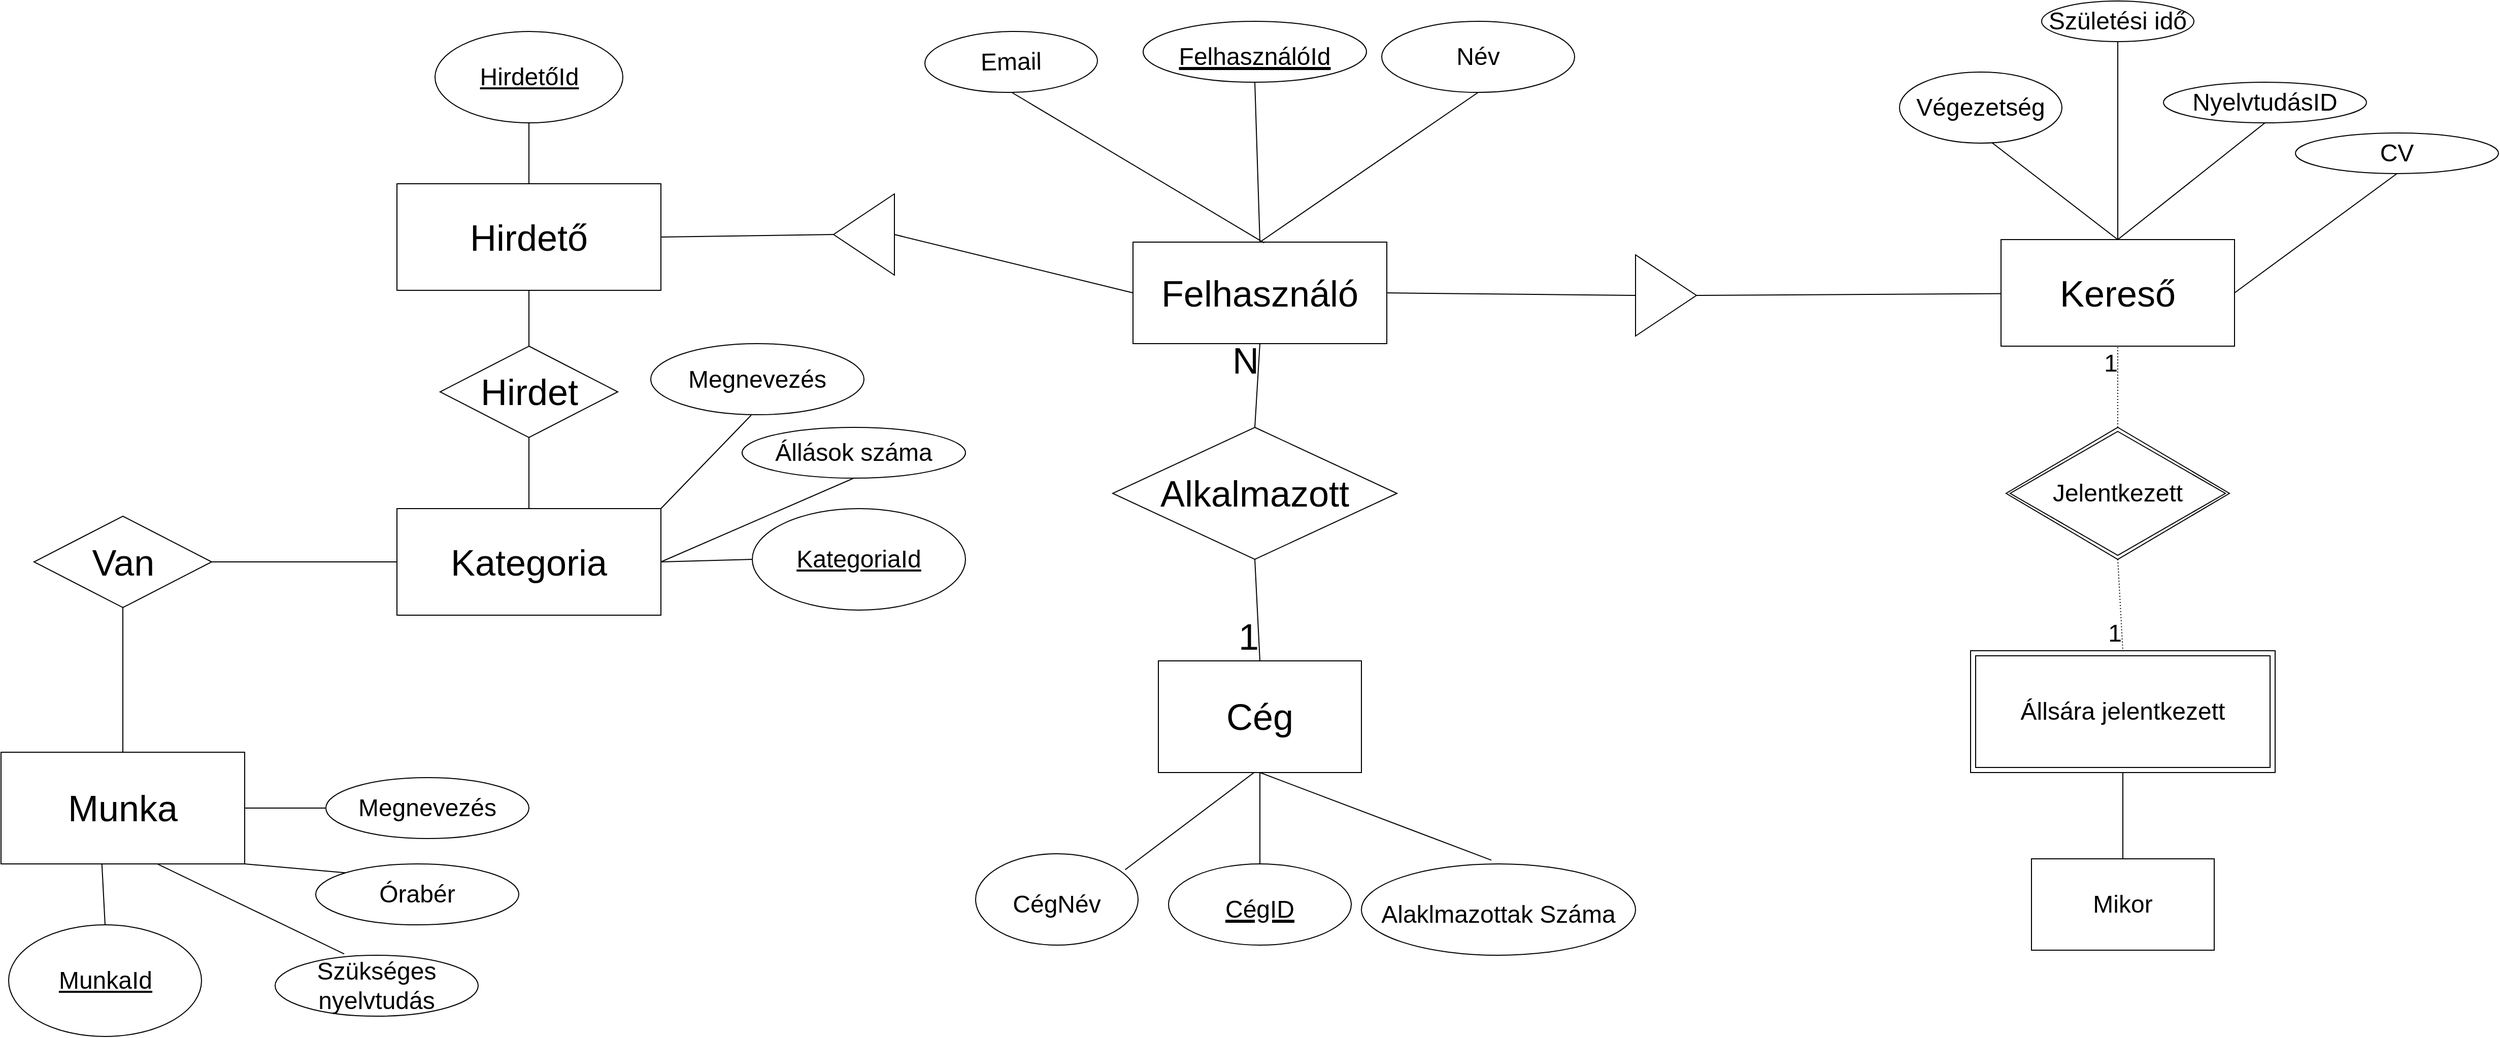 <mxfile version="20.8.3" type="device"><diagram id="R2lEEEUBdFMjLlhIrx00" name="Page-1"><mxGraphModel dx="3857" dy="1273" grid="1" gridSize="10" guides="1" tooltips="1" connect="1" arrows="1" fold="1" page="1" pageScale="1" pageWidth="1654" pageHeight="1169" math="0" shadow="0" extFonts="Permanent Marker^https://fonts.googleapis.com/css?family=Permanent+Marker"><root><mxCell id="0"/><mxCell id="1" parent="0"/><mxCell id="dJzDi09cMe0hp22p39DN-1" value="&lt;font style=&quot;font-size: 36px;&quot;&gt;Felhasználó&lt;/font&gt;" style="rounded=0;whiteSpace=wrap;html=1;" vertex="1" parent="1"><mxGeometry x="1335" y="277.5" width="250" height="100" as="geometry"/></mxCell><mxCell id="dJzDi09cMe0hp22p39DN-2" value="&lt;font style=&quot;font-size: 36px;&quot;&gt;Cég&lt;/font&gt;" style="rounded=0;whiteSpace=wrap;html=1;" vertex="1" parent="1"><mxGeometry x="1360" y="690" width="200" height="110" as="geometry"/></mxCell><mxCell id="dJzDi09cMe0hp22p39DN-3" value="&lt;font style=&quot;font-size: 36px;&quot;&gt;Munka&lt;/font&gt;" style="rounded=0;whiteSpace=wrap;html=1;" vertex="1" parent="1"><mxGeometry x="220" y="780" width="240" height="110" as="geometry"/></mxCell><mxCell id="dJzDi09cMe0hp22p39DN-4" value="&lt;font style=&quot;font-size: 36px;&quot;&gt;Hirdető&lt;/font&gt;" style="rounded=0;whiteSpace=wrap;html=1;" vertex="1" parent="1"><mxGeometry x="610" y="220" width="260" height="105" as="geometry"/></mxCell><mxCell id="dJzDi09cMe0hp22p39DN-5" value="&lt;font style=&quot;font-size: 36px;&quot;&gt;Kereső&lt;/font&gt;" style="rounded=0;whiteSpace=wrap;html=1;" vertex="1" parent="1"><mxGeometry x="2190" y="275" width="230" height="105" as="geometry"/></mxCell><mxCell id="dJzDi09cMe0hp22p39DN-8" value="Alkalmazott" style="shape=rhombus;perimeter=rhombusPerimeter;whiteSpace=wrap;html=1;align=center;fontSize=36;" vertex="1" parent="1"><mxGeometry x="1315" y="460" width="280" height="130" as="geometry"/></mxCell><mxCell id="dJzDi09cMe0hp22p39DN-10" value="&lt;font style=&quot;font-size: 24px;&quot;&gt;CégID&lt;/font&gt;" style="ellipse;whiteSpace=wrap;html=1;align=center;fontStyle=4;fontSize=36;" vertex="1" parent="1"><mxGeometry x="1370" y="890" width="180" height="80" as="geometry"/></mxCell><mxCell id="dJzDi09cMe0hp22p39DN-12" value="&lt;font style=&quot;font-size: 24px;&quot;&gt;CégNév&lt;/font&gt;" style="ellipse;whiteSpace=wrap;html=1;align=center;fontSize=36;" vertex="1" parent="1"><mxGeometry x="1180" y="880" width="160" height="90" as="geometry"/></mxCell><mxCell id="dJzDi09cMe0hp22p39DN-14" value="&lt;font style=&quot;font-size: 24px;&quot;&gt;Alaklmazottak Száma&lt;/font&gt;" style="ellipse;whiteSpace=wrap;html=1;align=center;fontSize=36;" vertex="1" parent="1"><mxGeometry x="1560" y="890" width="270" height="90" as="geometry"/></mxCell><mxCell id="dJzDi09cMe0hp22p39DN-15" value="" style="endArrow=none;html=1;rounded=0;fontSize=36;exitX=0.5;exitY=1;exitDx=0;exitDy=0;entryX=0.5;entryY=0;entryDx=0;entryDy=0;" edge="1" parent="1" source="dJzDi09cMe0hp22p39DN-2" target="dJzDi09cMe0hp22p39DN-10"><mxGeometry width="50" height="50" relative="1" as="geometry"><mxPoint x="1560" y="600" as="sourcePoint"/><mxPoint x="1610" y="550" as="targetPoint"/></mxGeometry></mxCell><mxCell id="dJzDi09cMe0hp22p39DN-16" value="" style="endArrow=none;html=1;rounded=0;fontSize=36;exitX=0.472;exitY=0.999;exitDx=0;exitDy=0;entryX=0.92;entryY=0.175;entryDx=0;entryDy=0;exitPerimeter=0;entryPerimeter=0;" edge="1" parent="1" source="dJzDi09cMe0hp22p39DN-2" target="dJzDi09cMe0hp22p39DN-12"><mxGeometry width="50" height="50" relative="1" as="geometry"><mxPoint x="1470" y="820" as="sourcePoint"/><mxPoint x="1470" y="900" as="targetPoint"/></mxGeometry></mxCell><mxCell id="dJzDi09cMe0hp22p39DN-17" value="" style="endArrow=none;html=1;rounded=0;fontSize=36;entryX=0.5;entryY=1;entryDx=0;entryDy=0;exitX=0.474;exitY=-0.041;exitDx=0;exitDy=0;exitPerimeter=0;" edge="1" parent="1" source="dJzDi09cMe0hp22p39DN-14" target="dJzDi09cMe0hp22p39DN-2"><mxGeometry width="50" height="50" relative="1" as="geometry"><mxPoint x="1560" y="960" as="sourcePoint"/><mxPoint x="1610" y="910" as="targetPoint"/></mxGeometry></mxCell><mxCell id="dJzDi09cMe0hp22p39DN-22" value="" style="endArrow=none;html=1;rounded=0;fontSize=36;exitX=0.5;exitY=1;exitDx=0;exitDy=0;entryX=0.5;entryY=0;entryDx=0;entryDy=0;" edge="1" parent="1" source="dJzDi09cMe0hp22p39DN-8" target="dJzDi09cMe0hp22p39DN-2"><mxGeometry relative="1" as="geometry"><mxPoint x="1470" y="300" as="sourcePoint"/><mxPoint x="1630" y="300" as="targetPoint"/></mxGeometry></mxCell><mxCell id="dJzDi09cMe0hp22p39DN-23" value="1" style="resizable=0;html=1;align=right;verticalAlign=bottom;fontSize=36;" connectable="0" vertex="1" parent="dJzDi09cMe0hp22p39DN-22"><mxGeometry x="1" relative="1" as="geometry"><mxPoint as="offset"/></mxGeometry></mxCell><mxCell id="dJzDi09cMe0hp22p39DN-24" value="" style="endArrow=none;html=1;rounded=0;fontSize=36;entryX=0.5;entryY=1;entryDx=0;entryDy=0;exitX=0.5;exitY=0;exitDx=0;exitDy=0;" edge="1" parent="1" source="dJzDi09cMe0hp22p39DN-8" target="dJzDi09cMe0hp22p39DN-1"><mxGeometry relative="1" as="geometry"><mxPoint x="1470" y="550" as="sourcePoint"/><mxPoint x="1630" y="550" as="targetPoint"/></mxGeometry></mxCell><mxCell id="dJzDi09cMe0hp22p39DN-25" value="N" style="resizable=0;html=1;align=right;verticalAlign=bottom;fontSize=36;" connectable="0" vertex="1" parent="dJzDi09cMe0hp22p39DN-24"><mxGeometry x="1" relative="1" as="geometry"><mxPoint y="40" as="offset"/></mxGeometry></mxCell><mxCell id="dJzDi09cMe0hp22p39DN-26" value="" style="triangle;whiteSpace=wrap;html=1;fontSize=36;" vertex="1" parent="1"><mxGeometry x="1830" y="290" width="60" height="80" as="geometry"/></mxCell><mxCell id="dJzDi09cMe0hp22p39DN-27" value="" style="endArrow=none;html=1;rounded=0;fontSize=36;entryX=1;entryY=0.5;entryDx=0;entryDy=0;exitX=0;exitY=0.5;exitDx=0;exitDy=0;" edge="1" parent="1" source="dJzDi09cMe0hp22p39DN-26" target="dJzDi09cMe0hp22p39DN-1"><mxGeometry width="50" height="50" relative="1" as="geometry"><mxPoint x="1520" y="240" as="sourcePoint"/><mxPoint x="1570" y="190" as="targetPoint"/></mxGeometry></mxCell><mxCell id="dJzDi09cMe0hp22p39DN-30" value="&lt;br&gt;" style="text;html=1;align=center;verticalAlign=middle;resizable=0;points=[];autosize=1;strokeColor=none;fillColor=none;fontSize=36;" vertex="1" parent="1"><mxGeometry x="1680" y="170" width="20" height="60" as="geometry"/></mxCell><mxCell id="dJzDi09cMe0hp22p39DN-31" value="" style="endArrow=none;html=1;rounded=0;fontSize=36;exitX=1;exitY=0.5;exitDx=0;exitDy=0;" edge="1" parent="1" source="dJzDi09cMe0hp22p39DN-26" target="dJzDi09cMe0hp22p39DN-5"><mxGeometry width="50" height="50" relative="1" as="geometry"><mxPoint x="1850" y="210" as="sourcePoint"/><mxPoint x="1620" y="220.0" as="targetPoint"/></mxGeometry></mxCell><mxCell id="dJzDi09cMe0hp22p39DN-32" value="" style="endArrow=none;html=1;rounded=0;fontSize=36;entryX=0;entryY=0.5;entryDx=0;entryDy=0;exitX=0;exitY=0.5;exitDx=0;exitDy=0;" edge="1" parent="1" source="dJzDi09cMe0hp22p39DN-33" target="dJzDi09cMe0hp22p39DN-1"><mxGeometry width="50" height="50" relative="1" as="geometry"><mxPoint x="1220" y="210" as="sourcePoint"/><mxPoint x="1630" y="230.0" as="targetPoint"/></mxGeometry></mxCell><mxCell id="dJzDi09cMe0hp22p39DN-33" value="" style="triangle;whiteSpace=wrap;html=1;fontSize=36;rotation=-180;" vertex="1" parent="1"><mxGeometry x="1040" y="230" width="60" height="80" as="geometry"/></mxCell><mxCell id="dJzDi09cMe0hp22p39DN-35" value="" style="endArrow=none;html=1;rounded=0;fontSize=36;entryX=1;entryY=0.5;entryDx=0;entryDy=0;exitX=1;exitY=0.5;exitDx=0;exitDy=0;" edge="1" parent="1" source="dJzDi09cMe0hp22p39DN-4" target="dJzDi09cMe0hp22p39DN-33"><mxGeometry width="50" height="50" relative="1" as="geometry"><mxPoint x="1850" y="220" as="sourcePoint"/><mxPoint x="1595" y="220" as="targetPoint"/></mxGeometry></mxCell><mxCell id="dJzDi09cMe0hp22p39DN-36" value="&lt;font style=&quot;font-size: 24px;&quot;&gt;FelhasználóId&lt;/font&gt;" style="ellipse;whiteSpace=wrap;html=1;align=center;fontStyle=4;fontSize=36;" vertex="1" parent="1"><mxGeometry x="1345" y="60" width="220" height="60" as="geometry"/></mxCell><mxCell id="dJzDi09cMe0hp22p39DN-37" value="Email" style="ellipse;whiteSpace=wrap;html=1;align=center;fontSize=24;rotation=-1;" vertex="1" parent="1"><mxGeometry x="1130" y="70" width="170" height="60" as="geometry"/></mxCell><mxCell id="dJzDi09cMe0hp22p39DN-38" value="Név" style="ellipse;whiteSpace=wrap;html=1;align=center;fontSize=24;" vertex="1" parent="1"><mxGeometry x="1580" y="60" width="190" height="70" as="geometry"/></mxCell><mxCell id="dJzDi09cMe0hp22p39DN-40" value="Végezetség" style="ellipse;whiteSpace=wrap;html=1;align=center;fontSize=24;" vertex="1" parent="1"><mxGeometry x="2090" y="110" width="160" height="70" as="geometry"/></mxCell><mxCell id="dJzDi09cMe0hp22p39DN-41" value="Születési idő" style="ellipse;whiteSpace=wrap;html=1;align=center;fontSize=24;" vertex="1" parent="1"><mxGeometry x="2230" y="40" width="150" height="40" as="geometry"/></mxCell><mxCell id="dJzDi09cMe0hp22p39DN-42" value="NyelvtudásID" style="ellipse;whiteSpace=wrap;html=1;align=center;fontSize=24;" vertex="1" parent="1"><mxGeometry x="2350" y="120" width="200" height="40" as="geometry"/></mxCell><mxCell id="dJzDi09cMe0hp22p39DN-43" value="" style="endArrow=none;html=1;rounded=0;fontSize=36;entryX=0.5;entryY=0;entryDx=0;entryDy=0;exitX=0.5;exitY=1;exitDx=0;exitDy=0;" edge="1" parent="1" source="dJzDi09cMe0hp22p39DN-36" target="dJzDi09cMe0hp22p39DN-1"><mxGeometry width="50" height="50" relative="1" as="geometry"><mxPoint x="1840" y="340" as="sourcePoint"/><mxPoint x="1590" y="340" as="targetPoint"/></mxGeometry></mxCell><mxCell id="dJzDi09cMe0hp22p39DN-45" value="" style="endArrow=none;html=1;rounded=0;fontSize=36;entryX=0.5;entryY=0;entryDx=0;entryDy=0;exitX=0.5;exitY=1;exitDx=0;exitDy=0;" edge="1" parent="1" source="dJzDi09cMe0hp22p39DN-38" target="dJzDi09cMe0hp22p39DN-1"><mxGeometry width="50" height="50" relative="1" as="geometry"><mxPoint x="1850" y="350" as="sourcePoint"/><mxPoint x="1600" y="350" as="targetPoint"/></mxGeometry></mxCell><mxCell id="dJzDi09cMe0hp22p39DN-46" value="" style="endArrow=none;html=1;rounded=0;fontSize=36;entryX=0.517;entryY=0.008;entryDx=0;entryDy=0;exitX=0.5;exitY=1;exitDx=0;exitDy=0;entryPerimeter=0;" edge="1" parent="1" source="dJzDi09cMe0hp22p39DN-37" target="dJzDi09cMe0hp22p39DN-1"><mxGeometry width="50" height="50" relative="1" as="geometry"><mxPoint x="1860" y="360" as="sourcePoint"/><mxPoint x="1610" y="360" as="targetPoint"/></mxGeometry></mxCell><mxCell id="dJzDi09cMe0hp22p39DN-47" value="" style="endArrow=none;html=1;rounded=0;fontSize=36;entryX=0.5;entryY=0;entryDx=0;entryDy=0;" edge="1" parent="1" source="dJzDi09cMe0hp22p39DN-41" target="dJzDi09cMe0hp22p39DN-5"><mxGeometry width="50" height="50" relative="1" as="geometry"><mxPoint x="1870" y="370" as="sourcePoint"/><mxPoint x="1620" y="370" as="targetPoint"/></mxGeometry></mxCell><mxCell id="dJzDi09cMe0hp22p39DN-48" value="" style="endArrow=none;html=1;rounded=0;fontSize=36;entryX=0.5;entryY=1;entryDx=0;entryDy=0;exitX=0.5;exitY=0;exitDx=0;exitDy=0;" edge="1" parent="1" source="dJzDi09cMe0hp22p39DN-5" target="dJzDi09cMe0hp22p39DN-42"><mxGeometry width="50" height="50" relative="1" as="geometry"><mxPoint x="1880" y="380" as="sourcePoint"/><mxPoint x="1630" y="380" as="targetPoint"/></mxGeometry></mxCell><mxCell id="dJzDi09cMe0hp22p39DN-49" value="" style="endArrow=none;html=1;rounded=0;fontSize=36;entryX=0.5;entryY=0;entryDx=0;entryDy=0;exitX=0.57;exitY=0.995;exitDx=0;exitDy=0;exitPerimeter=0;" edge="1" parent="1" source="dJzDi09cMe0hp22p39DN-40" target="dJzDi09cMe0hp22p39DN-5"><mxGeometry width="50" height="50" relative="1" as="geometry"><mxPoint x="1890" y="390" as="sourcePoint"/><mxPoint x="1640" y="390" as="targetPoint"/></mxGeometry></mxCell><mxCell id="dJzDi09cMe0hp22p39DN-50" value="CV" style="ellipse;whiteSpace=wrap;html=1;align=center;fontSize=24;" vertex="1" parent="1"><mxGeometry x="2480" y="170" width="200" height="40" as="geometry"/></mxCell><mxCell id="dJzDi09cMe0hp22p39DN-52" value="" style="endArrow=none;html=1;rounded=0;fontSize=36;exitX=1;exitY=0.5;exitDx=0;exitDy=0;entryX=0.5;entryY=1;entryDx=0;entryDy=0;" edge="1" parent="1" source="dJzDi09cMe0hp22p39DN-5" target="dJzDi09cMe0hp22p39DN-50"><mxGeometry width="50" height="50" relative="1" as="geometry"><mxPoint x="1900" y="340.0" as="sourcePoint"/><mxPoint x="2200" y="338.193" as="targetPoint"/></mxGeometry></mxCell><mxCell id="dJzDi09cMe0hp22p39DN-53" value="MunkaId" style="ellipse;whiteSpace=wrap;html=1;align=center;fontStyle=4;fontSize=24;" vertex="1" parent="1"><mxGeometry x="227.5" y="950" width="190" height="110" as="geometry"/></mxCell><mxCell id="dJzDi09cMe0hp22p39DN-54" value="&lt;font style=&quot;font-size: 36px;&quot;&gt;Kategoria&lt;/font&gt;" style="rounded=0;whiteSpace=wrap;html=1;" vertex="1" parent="1"><mxGeometry x="610" y="540" width="260" height="105" as="geometry"/></mxCell><mxCell id="dJzDi09cMe0hp22p39DN-55" value="KategoriaId" style="ellipse;whiteSpace=wrap;html=1;align=center;fontStyle=4;fontSize=24;" vertex="1" parent="1"><mxGeometry x="960" y="540" width="210" height="100" as="geometry"/></mxCell><mxCell id="dJzDi09cMe0hp22p39DN-56" value="HirdetőId" style="ellipse;whiteSpace=wrap;html=1;align=center;fontStyle=4;fontSize=24;" vertex="1" parent="1"><mxGeometry x="647.5" y="70" width="185" height="90" as="geometry"/></mxCell><mxCell id="dJzDi09cMe0hp22p39DN-58" value="" style="endArrow=none;html=1;rounded=0;fontSize=36;entryX=0;entryY=0.5;entryDx=0;entryDy=0;exitX=1;exitY=0.5;exitDx=0;exitDy=0;" edge="1" parent="1" source="dJzDi09cMe0hp22p39DN-54" target="dJzDi09cMe0hp22p39DN-55"><mxGeometry width="50" height="50" relative="1" as="geometry"><mxPoint x="880" y="337.5" as="sourcePoint"/><mxPoint x="1050" y="340" as="targetPoint"/></mxGeometry></mxCell><mxCell id="dJzDi09cMe0hp22p39DN-59" value="" style="endArrow=none;html=1;rounded=0;fontSize=36;exitX=0.414;exitY=0.998;exitDx=0;exitDy=0;exitPerimeter=0;entryX=0.5;entryY=0;entryDx=0;entryDy=0;" edge="1" parent="1" source="dJzDi09cMe0hp22p39DN-3" target="dJzDi09cMe0hp22p39DN-53"><mxGeometry width="50" height="50" relative="1" as="geometry"><mxPoint x="480" y="367.5" as="sourcePoint"/><mxPoint x="320" y="970" as="targetPoint"/></mxGeometry></mxCell><mxCell id="dJzDi09cMe0hp22p39DN-60" value="" style="endArrow=none;html=1;rounded=0;fontSize=36;entryX=0.5;entryY=1;entryDx=0;entryDy=0;exitX=0.5;exitY=0;exitDx=0;exitDy=0;" edge="1" parent="1" source="dJzDi09cMe0hp22p39DN-4" target="dJzDi09cMe0hp22p39DN-56"><mxGeometry width="50" height="50" relative="1" as="geometry"><mxPoint x="900" y="357.5" as="sourcePoint"/><mxPoint x="1070" y="360" as="targetPoint"/></mxGeometry></mxCell><mxCell id="dJzDi09cMe0hp22p39DN-62" value="Hirdet" style="shape=rhombus;perimeter=rhombusPerimeter;whiteSpace=wrap;html=1;align=center;fontSize=36;" vertex="1" parent="1"><mxGeometry x="652.5" y="380" width="175" height="90" as="geometry"/></mxCell><mxCell id="dJzDi09cMe0hp22p39DN-64" value="" style="endArrow=none;html=1;rounded=0;fontSize=36;entryX=0.5;entryY=0;entryDx=0;entryDy=0;exitX=0.5;exitY=1;exitDx=0;exitDy=0;" edge="1" parent="1" source="dJzDi09cMe0hp22p39DN-4" target="dJzDi09cMe0hp22p39DN-62"><mxGeometry width="50" height="50" relative="1" as="geometry"><mxPoint x="880" y="282.5" as="sourcePoint"/><mxPoint x="1050" y="280" as="targetPoint"/></mxGeometry></mxCell><mxCell id="dJzDi09cMe0hp22p39DN-65" value="" style="endArrow=none;html=1;rounded=0;fontSize=36;entryX=0.5;entryY=0;entryDx=0;entryDy=0;exitX=0.5;exitY=1;exitDx=0;exitDy=0;" edge="1" parent="1" source="dJzDi09cMe0hp22p39DN-62" target="dJzDi09cMe0hp22p39DN-54"><mxGeometry width="50" height="50" relative="1" as="geometry"><mxPoint x="750" y="335" as="sourcePoint"/><mxPoint x="745" y="380" as="targetPoint"/></mxGeometry></mxCell><mxCell id="dJzDi09cMe0hp22p39DN-66" value="Megnevezés" style="ellipse;whiteSpace=wrap;html=1;align=center;fontSize=24;" vertex="1" parent="1"><mxGeometry x="860" y="377.5" width="210" height="70" as="geometry"/></mxCell><mxCell id="dJzDi09cMe0hp22p39DN-67" value="Állások száma" style="ellipse;whiteSpace=wrap;html=1;align=center;fontSize=24;" vertex="1" parent="1"><mxGeometry x="950" y="460" width="220" height="50" as="geometry"/></mxCell><mxCell id="dJzDi09cMe0hp22p39DN-68" value="" style="endArrow=none;html=1;rounded=0;fontSize=36;entryX=0.5;entryY=1;entryDx=0;entryDy=0;exitX=1;exitY=0.5;exitDx=0;exitDy=0;" edge="1" parent="1" source="dJzDi09cMe0hp22p39DN-54" target="dJzDi09cMe0hp22p39DN-67"><mxGeometry width="50" height="50" relative="1" as="geometry"><mxPoint x="1110" y="280" as="sourcePoint"/><mxPoint x="1345" y="337.5" as="targetPoint"/></mxGeometry></mxCell><mxCell id="dJzDi09cMe0hp22p39DN-69" value="" style="endArrow=none;html=1;rounded=0;fontSize=36;entryX=0.471;entryY=1.007;entryDx=0;entryDy=0;exitX=1;exitY=0;exitDx=0;exitDy=0;entryPerimeter=0;" edge="1" parent="1" source="dJzDi09cMe0hp22p39DN-54" target="dJzDi09cMe0hp22p39DN-66"><mxGeometry width="50" height="50" relative="1" as="geometry"><mxPoint x="1120" y="290" as="sourcePoint"/><mxPoint x="1355" y="347.5" as="targetPoint"/></mxGeometry></mxCell><mxCell id="dJzDi09cMe0hp22p39DN-71" value="Megnevezés" style="ellipse;whiteSpace=wrap;html=1;align=center;fontSize=24;" vertex="1" parent="1"><mxGeometry x="540" y="805" width="200" height="60" as="geometry"/></mxCell><mxCell id="dJzDi09cMe0hp22p39DN-72" value="" style="endArrow=none;html=1;rounded=0;fontSize=36;entryX=0;entryY=0.5;entryDx=0;entryDy=0;exitX=1;exitY=0.5;exitDx=0;exitDy=0;" edge="1" parent="1" source="dJzDi09cMe0hp22p39DN-3" target="dJzDi09cMe0hp22p39DN-71"><mxGeometry width="50" height="50" relative="1" as="geometry"><mxPoint x="470" y="622.5" as="sourcePoint"/><mxPoint x="560.0" y="620" as="targetPoint"/></mxGeometry></mxCell><mxCell id="dJzDi09cMe0hp22p39DN-73" value="Órabér" style="ellipse;whiteSpace=wrap;html=1;align=center;fontSize=24;" vertex="1" parent="1"><mxGeometry x="530" y="890" width="200" height="60" as="geometry"/></mxCell><mxCell id="dJzDi09cMe0hp22p39DN-74" value="" style="endArrow=none;html=1;rounded=0;fontSize=36;entryX=0;entryY=0;entryDx=0;entryDy=0;exitX=1;exitY=1;exitDx=0;exitDy=0;" edge="1" parent="1" source="dJzDi09cMe0hp22p39DN-3" target="dJzDi09cMe0hp22p39DN-73"><mxGeometry width="50" height="50" relative="1" as="geometry"><mxPoint x="470" y="845" as="sourcePoint"/><mxPoint x="550" y="845" as="targetPoint"/></mxGeometry></mxCell><mxCell id="dJzDi09cMe0hp22p39DN-75" value="Szükséges nyelvtudás" style="ellipse;whiteSpace=wrap;html=1;align=center;fontSize=24;" vertex="1" parent="1"><mxGeometry x="490" y="980" width="200" height="60" as="geometry"/></mxCell><mxCell id="dJzDi09cMe0hp22p39DN-76" value="" style="endArrow=none;html=1;rounded=0;fontSize=36;entryX=0.34;entryY=-0.022;entryDx=0;entryDy=0;exitX=0.644;exitY=1.003;exitDx=0;exitDy=0;exitPerimeter=0;entryPerimeter=0;" edge="1" parent="1" source="dJzDi09cMe0hp22p39DN-3" target="dJzDi09cMe0hp22p39DN-75"><mxGeometry width="50" height="50" relative="1" as="geometry"><mxPoint x="470" y="900" as="sourcePoint"/><mxPoint x="569.289" y="908.787" as="targetPoint"/></mxGeometry></mxCell><mxCell id="dJzDi09cMe0hp22p39DN-77" value="Van" style="shape=rhombus;perimeter=rhombusPerimeter;whiteSpace=wrap;html=1;align=center;fontSize=36;" vertex="1" parent="1"><mxGeometry x="252.5" y="547.5" width="175" height="90" as="geometry"/></mxCell><mxCell id="dJzDi09cMe0hp22p39DN-78" value="" style="endArrow=none;html=1;rounded=0;fontSize=24;exitX=1;exitY=0.5;exitDx=0;exitDy=0;entryX=0;entryY=0.5;entryDx=0;entryDy=0;" edge="1" parent="1" source="dJzDi09cMe0hp22p39DN-77" target="dJzDi09cMe0hp22p39DN-54"><mxGeometry width="50" height="50" relative="1" as="geometry"><mxPoint x="1650" y="650" as="sourcePoint"/><mxPoint x="1700" y="600" as="targetPoint"/></mxGeometry></mxCell><mxCell id="dJzDi09cMe0hp22p39DN-79" value="" style="endArrow=none;html=1;rounded=0;fontSize=24;entryX=0.5;entryY=0;entryDx=0;entryDy=0;exitX=0.5;exitY=1;exitDx=0;exitDy=0;" edge="1" parent="1" source="dJzDi09cMe0hp22p39DN-77" target="dJzDi09cMe0hp22p39DN-3"><mxGeometry width="50" height="50" relative="1" as="geometry"><mxPoint x="330" y="650" as="sourcePoint"/><mxPoint x="620" y="602.5" as="targetPoint"/></mxGeometry></mxCell><mxCell id="dJzDi09cMe0hp22p39DN-81" value="Állsára jelentkezett" style="shape=ext;margin=3;double=1;whiteSpace=wrap;html=1;align=center;fontSize=24;" vertex="1" parent="1"><mxGeometry x="2160" y="680" width="300" height="120" as="geometry"/></mxCell><mxCell id="dJzDi09cMe0hp22p39DN-82" value="Jelentkezett" style="shape=rhombus;double=1;perimeter=rhombusPerimeter;whiteSpace=wrap;html=1;align=center;fontSize=24;" vertex="1" parent="1"><mxGeometry x="2195" y="460" width="220" height="130" as="geometry"/></mxCell><mxCell id="dJzDi09cMe0hp22p39DN-83" value="" style="endArrow=none;html=1;rounded=0;dashed=1;dashPattern=1 2;fontSize=24;exitX=0.5;exitY=1;exitDx=0;exitDy=0;entryX=0.5;entryY=0;entryDx=0;entryDy=0;" edge="1" parent="1" source="dJzDi09cMe0hp22p39DN-82" target="dJzDi09cMe0hp22p39DN-81"><mxGeometry relative="1" as="geometry"><mxPoint x="1600" y="670" as="sourcePoint"/><mxPoint x="1760" y="670" as="targetPoint"/></mxGeometry></mxCell><mxCell id="dJzDi09cMe0hp22p39DN-84" value="1" style="resizable=0;html=1;align=right;verticalAlign=bottom;fontSize=24;" connectable="0" vertex="1" parent="dJzDi09cMe0hp22p39DN-83"><mxGeometry x="1" relative="1" as="geometry"/></mxCell><mxCell id="dJzDi09cMe0hp22p39DN-85" value="" style="endArrow=none;html=1;rounded=0;dashed=1;dashPattern=1 2;fontSize=24;entryX=0.5;entryY=1;entryDx=0;entryDy=0;exitX=0.5;exitY=0;exitDx=0;exitDy=0;" edge="1" parent="1" source="dJzDi09cMe0hp22p39DN-82" target="dJzDi09cMe0hp22p39DN-5"><mxGeometry relative="1" as="geometry"><mxPoint x="1600" y="670" as="sourcePoint"/><mxPoint x="1760" y="670" as="targetPoint"/></mxGeometry></mxCell><mxCell id="dJzDi09cMe0hp22p39DN-86" value="1" style="resizable=0;html=1;align=right;verticalAlign=bottom;fontSize=24;" connectable="0" vertex="1" parent="dJzDi09cMe0hp22p39DN-85"><mxGeometry x="1" relative="1" as="geometry"><mxPoint y="33" as="offset"/></mxGeometry></mxCell><mxCell id="dJzDi09cMe0hp22p39DN-87" value="Mikor" style="whiteSpace=wrap;html=1;align=center;fontSize=24;" vertex="1" parent="1"><mxGeometry x="2220" y="885" width="180" height="90" as="geometry"/></mxCell><mxCell id="dJzDi09cMe0hp22p39DN-88" value="" style="endArrow=none;html=1;rounded=0;fontSize=24;entryX=0.5;entryY=1;entryDx=0;entryDy=0;exitX=0.5;exitY=0;exitDx=0;exitDy=0;" edge="1" parent="1" source="dJzDi09cMe0hp22p39DN-87" target="dJzDi09cMe0hp22p39DN-81"><mxGeometry width="50" height="50" relative="1" as="geometry"><mxPoint x="1880" y="810" as="sourcePoint"/><mxPoint x="1930" y="760" as="targetPoint"/></mxGeometry></mxCell></root></mxGraphModel></diagram></mxfile>